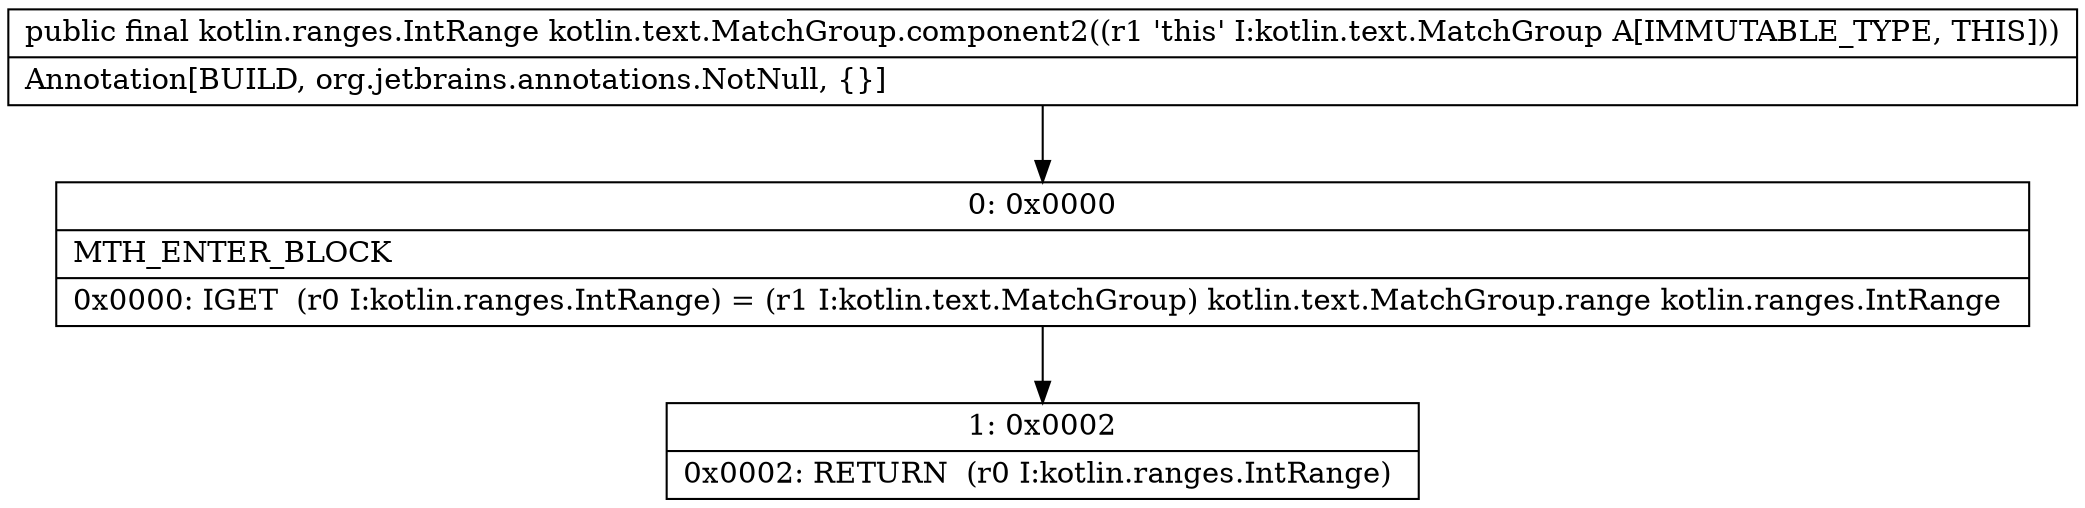 digraph "CFG forkotlin.text.MatchGroup.component2()Lkotlin\/ranges\/IntRange;" {
Node_0 [shape=record,label="{0\:\ 0x0000|MTH_ENTER_BLOCK\l|0x0000: IGET  (r0 I:kotlin.ranges.IntRange) = (r1 I:kotlin.text.MatchGroup) kotlin.text.MatchGroup.range kotlin.ranges.IntRange \l}"];
Node_1 [shape=record,label="{1\:\ 0x0002|0x0002: RETURN  (r0 I:kotlin.ranges.IntRange) \l}"];
MethodNode[shape=record,label="{public final kotlin.ranges.IntRange kotlin.text.MatchGroup.component2((r1 'this' I:kotlin.text.MatchGroup A[IMMUTABLE_TYPE, THIS]))  | Annotation[BUILD, org.jetbrains.annotations.NotNull, \{\}]\l}"];
MethodNode -> Node_0;
Node_0 -> Node_1;
}

